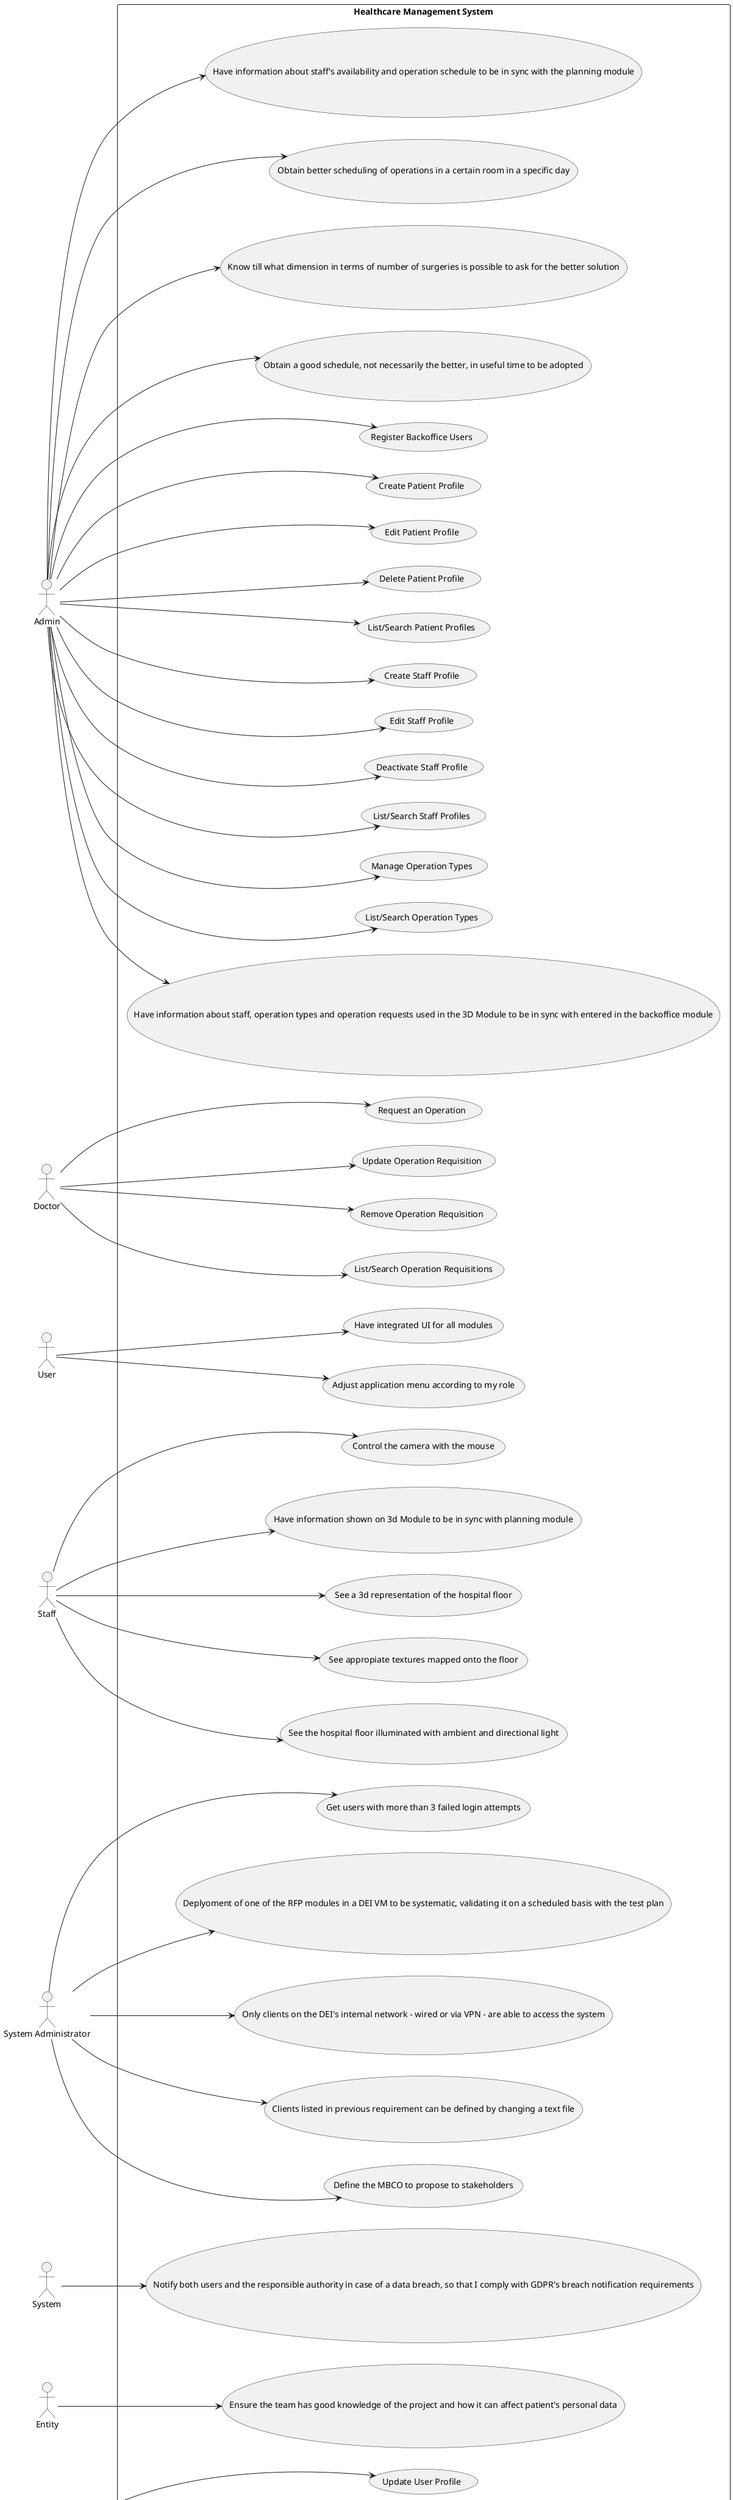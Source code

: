 @startuml UseCaseDiagram

left to right direction

actor Admin
actor "Backoffice User" as BackofficeUser
actor Patient
actor Doctor
actor User
actor Staff
actor "System Administrator" as SystemAdmin
actor System
actor "Entity" as Ent

rectangle "Healthcare Management System" {
    Admin --> (Register Backoffice Users)
    Admin --> (Create Patient Profile)
    Admin --> (Edit Patient Profile) 
    Admin --> (Delete Patient Profile)
    Admin --> (List/Search Patient Profiles)
    Admin --> (Create Staff Profile) 
    Admin --> (Edit Staff Profile) 
    Admin --> (Deactivate Staff Profile) 
    Admin --> (List/Search Staff Profiles)
    Admin --> (Manage Operation Types) 
    Admin --> (List/Search Operation Types)
    Admin --> (Have information about staff, operation types and operation requests used in the 3D Module to be in sync with entered in the backoffice module)
    Admin --> (Have information about staff's availability and operation schedule to be in sync with the planning module)
    Admin --> (Obtain better scheduling of operations in a certain room in a specific day)
    Admin --> (Know till what dimension in terms of number of surgeries is possible to ask for the better solution)
    Admin --> (Obtain a good schedule, not necessarily the better, in useful time to be adopted)

    Doctor --> (Request an Operation) 
    Doctor --> (Update Operation Requisition)
    Doctor --> (Remove Operation Requisition) 
    Doctor --> (List/Search Operation Requisitions)

    Patient --> (Update User Profile) 
    Patient --> (Delete Account) 

    User --> (Have integrated UI for all modules)
    User --> (Adjust application menu according to my role)
    
    Staff --> (Have information shown on 3d Module to be in sync with planning module)
    Staff --> (See a 3d representation of the hospital floor)
    Staff --> (See appropiate textures mapped onto the floor)
    Staff --> (See the hospital floor illuminated with ambient and directional light)
    Staff --> (Control the camera with the mouse)

    SystemAdmin --> (Deplyoment of one of the RFP modules in a DEI VM to be systematic, validating it on a scheduled basis with the test plan)
    SystemAdmin --> (Only clients on the DEI's internal network - wired or via VPN - are able to access the system)
    SystemAdmin --> (Clients listed in previous requirement can be defined by changing a text file)
    SystemAdmin --> (Define the MBCO to propose to stakeholders)
    SystemAdmin --> (Get users with more than 3 failed login attempts)

    Ent --> (Ensure the team has good knowledge of the project and how it can affect patient's personal data)
    System --> (Notify both users and the responsible authority in case of a data breach, so that I comply with GDPR's breach notification requirements)
}

rectangle "IAM System" {
    BackofficeUser --> (Login to the System) 
    BackofficeUser --> (Reset Password) 

    Patient --> (Register for the Healthcare Application) 
    Patient --> (Login using IAM Credentials) 
}

@enduml